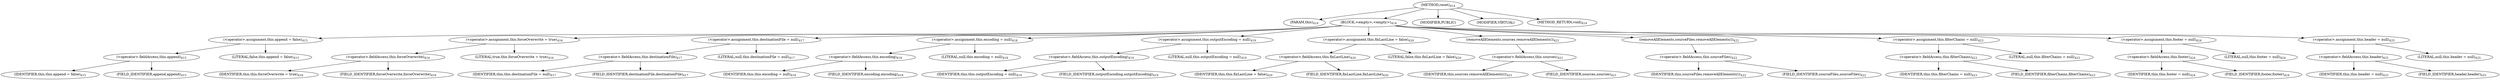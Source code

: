 digraph "reset" {  
"694" [label = <(METHOD,reset)<SUB>414</SUB>> ]
"695" [label = <(PARAM,this)<SUB>414</SUB>> ]
"696" [label = <(BLOCK,&lt;empty&gt;,&lt;empty&gt;)<SUB>414</SUB>> ]
"697" [label = <(&lt;operator&gt;.assignment,this.append = false)<SUB>415</SUB>> ]
"698" [label = <(&lt;operator&gt;.fieldAccess,this.append)<SUB>415</SUB>> ]
"699" [label = <(IDENTIFIER,this,this.append = false)<SUB>415</SUB>> ]
"700" [label = <(FIELD_IDENTIFIER,append,append)<SUB>415</SUB>> ]
"701" [label = <(LITERAL,false,this.append = false)<SUB>415</SUB>> ]
"702" [label = <(&lt;operator&gt;.assignment,this.forceOverwrite = true)<SUB>416</SUB>> ]
"703" [label = <(&lt;operator&gt;.fieldAccess,this.forceOverwrite)<SUB>416</SUB>> ]
"704" [label = <(IDENTIFIER,this,this.forceOverwrite = true)<SUB>416</SUB>> ]
"705" [label = <(FIELD_IDENTIFIER,forceOverwrite,forceOverwrite)<SUB>416</SUB>> ]
"706" [label = <(LITERAL,true,this.forceOverwrite = true)<SUB>416</SUB>> ]
"707" [label = <(&lt;operator&gt;.assignment,this.destinationFile = null)<SUB>417</SUB>> ]
"708" [label = <(&lt;operator&gt;.fieldAccess,this.destinationFile)<SUB>417</SUB>> ]
"709" [label = <(IDENTIFIER,this,this.destinationFile = null)<SUB>417</SUB>> ]
"710" [label = <(FIELD_IDENTIFIER,destinationFile,destinationFile)<SUB>417</SUB>> ]
"711" [label = <(LITERAL,null,this.destinationFile = null)<SUB>417</SUB>> ]
"712" [label = <(&lt;operator&gt;.assignment,this.encoding = null)<SUB>418</SUB>> ]
"713" [label = <(&lt;operator&gt;.fieldAccess,this.encoding)<SUB>418</SUB>> ]
"714" [label = <(IDENTIFIER,this,this.encoding = null)<SUB>418</SUB>> ]
"715" [label = <(FIELD_IDENTIFIER,encoding,encoding)<SUB>418</SUB>> ]
"716" [label = <(LITERAL,null,this.encoding = null)<SUB>418</SUB>> ]
"717" [label = <(&lt;operator&gt;.assignment,this.outputEncoding = null)<SUB>419</SUB>> ]
"718" [label = <(&lt;operator&gt;.fieldAccess,this.outputEncoding)<SUB>419</SUB>> ]
"719" [label = <(IDENTIFIER,this,this.outputEncoding = null)<SUB>419</SUB>> ]
"720" [label = <(FIELD_IDENTIFIER,outputEncoding,outputEncoding)<SUB>419</SUB>> ]
"721" [label = <(LITERAL,null,this.outputEncoding = null)<SUB>419</SUB>> ]
"722" [label = <(&lt;operator&gt;.assignment,this.fixLastLine = false)<SUB>420</SUB>> ]
"723" [label = <(&lt;operator&gt;.fieldAccess,this.fixLastLine)<SUB>420</SUB>> ]
"724" [label = <(IDENTIFIER,this,this.fixLastLine = false)<SUB>420</SUB>> ]
"725" [label = <(FIELD_IDENTIFIER,fixLastLine,fixLastLine)<SUB>420</SUB>> ]
"726" [label = <(LITERAL,false,this.fixLastLine = false)<SUB>420</SUB>> ]
"727" [label = <(removeAllElements,sources.removeAllElements())<SUB>421</SUB>> ]
"728" [label = <(&lt;operator&gt;.fieldAccess,this.sources)<SUB>421</SUB>> ]
"729" [label = <(IDENTIFIER,this,sources.removeAllElements())<SUB>421</SUB>> ]
"730" [label = <(FIELD_IDENTIFIER,sources,sources)<SUB>421</SUB>> ]
"731" [label = <(removeAllElements,sourceFiles.removeAllElements())<SUB>422</SUB>> ]
"732" [label = <(&lt;operator&gt;.fieldAccess,this.sourceFiles)<SUB>422</SUB>> ]
"733" [label = <(IDENTIFIER,this,sourceFiles.removeAllElements())<SUB>422</SUB>> ]
"734" [label = <(FIELD_IDENTIFIER,sourceFiles,sourceFiles)<SUB>422</SUB>> ]
"735" [label = <(&lt;operator&gt;.assignment,this.filterChains = null)<SUB>423</SUB>> ]
"736" [label = <(&lt;operator&gt;.fieldAccess,this.filterChains)<SUB>423</SUB>> ]
"737" [label = <(IDENTIFIER,this,this.filterChains = null)<SUB>423</SUB>> ]
"738" [label = <(FIELD_IDENTIFIER,filterChains,filterChains)<SUB>423</SUB>> ]
"739" [label = <(LITERAL,null,this.filterChains = null)<SUB>423</SUB>> ]
"740" [label = <(&lt;operator&gt;.assignment,this.footer = null)<SUB>424</SUB>> ]
"741" [label = <(&lt;operator&gt;.fieldAccess,this.footer)<SUB>424</SUB>> ]
"742" [label = <(IDENTIFIER,this,this.footer = null)<SUB>424</SUB>> ]
"743" [label = <(FIELD_IDENTIFIER,footer,footer)<SUB>424</SUB>> ]
"744" [label = <(LITERAL,null,this.footer = null)<SUB>424</SUB>> ]
"745" [label = <(&lt;operator&gt;.assignment,this.header = null)<SUB>425</SUB>> ]
"746" [label = <(&lt;operator&gt;.fieldAccess,this.header)<SUB>425</SUB>> ]
"747" [label = <(IDENTIFIER,this,this.header = null)<SUB>425</SUB>> ]
"748" [label = <(FIELD_IDENTIFIER,header,header)<SUB>425</SUB>> ]
"749" [label = <(LITERAL,null,this.header = null)<SUB>425</SUB>> ]
"750" [label = <(MODIFIER,PUBLIC)> ]
"751" [label = <(MODIFIER,VIRTUAL)> ]
"752" [label = <(METHOD_RETURN,void)<SUB>414</SUB>> ]
  "694" -> "695" 
  "694" -> "696" 
  "694" -> "750" 
  "694" -> "751" 
  "694" -> "752" 
  "696" -> "697" 
  "696" -> "702" 
  "696" -> "707" 
  "696" -> "712" 
  "696" -> "717" 
  "696" -> "722" 
  "696" -> "727" 
  "696" -> "731" 
  "696" -> "735" 
  "696" -> "740" 
  "696" -> "745" 
  "697" -> "698" 
  "697" -> "701" 
  "698" -> "699" 
  "698" -> "700" 
  "702" -> "703" 
  "702" -> "706" 
  "703" -> "704" 
  "703" -> "705" 
  "707" -> "708" 
  "707" -> "711" 
  "708" -> "709" 
  "708" -> "710" 
  "712" -> "713" 
  "712" -> "716" 
  "713" -> "714" 
  "713" -> "715" 
  "717" -> "718" 
  "717" -> "721" 
  "718" -> "719" 
  "718" -> "720" 
  "722" -> "723" 
  "722" -> "726" 
  "723" -> "724" 
  "723" -> "725" 
  "727" -> "728" 
  "728" -> "729" 
  "728" -> "730" 
  "731" -> "732" 
  "732" -> "733" 
  "732" -> "734" 
  "735" -> "736" 
  "735" -> "739" 
  "736" -> "737" 
  "736" -> "738" 
  "740" -> "741" 
  "740" -> "744" 
  "741" -> "742" 
  "741" -> "743" 
  "745" -> "746" 
  "745" -> "749" 
  "746" -> "747" 
  "746" -> "748" 
}
